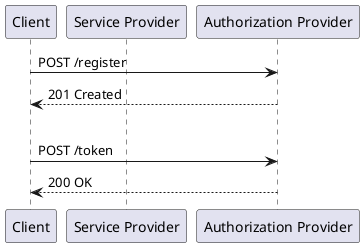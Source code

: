 @startuml

participant "Client"
participant "Service Provider" as SP
participant "Authorization Provider" as AP

Client -> AP: POST /register
Client <-- AP: 201 Created

|||

Client -> AP: POST /token
Client <-- AP: 200 OK

@enduml

